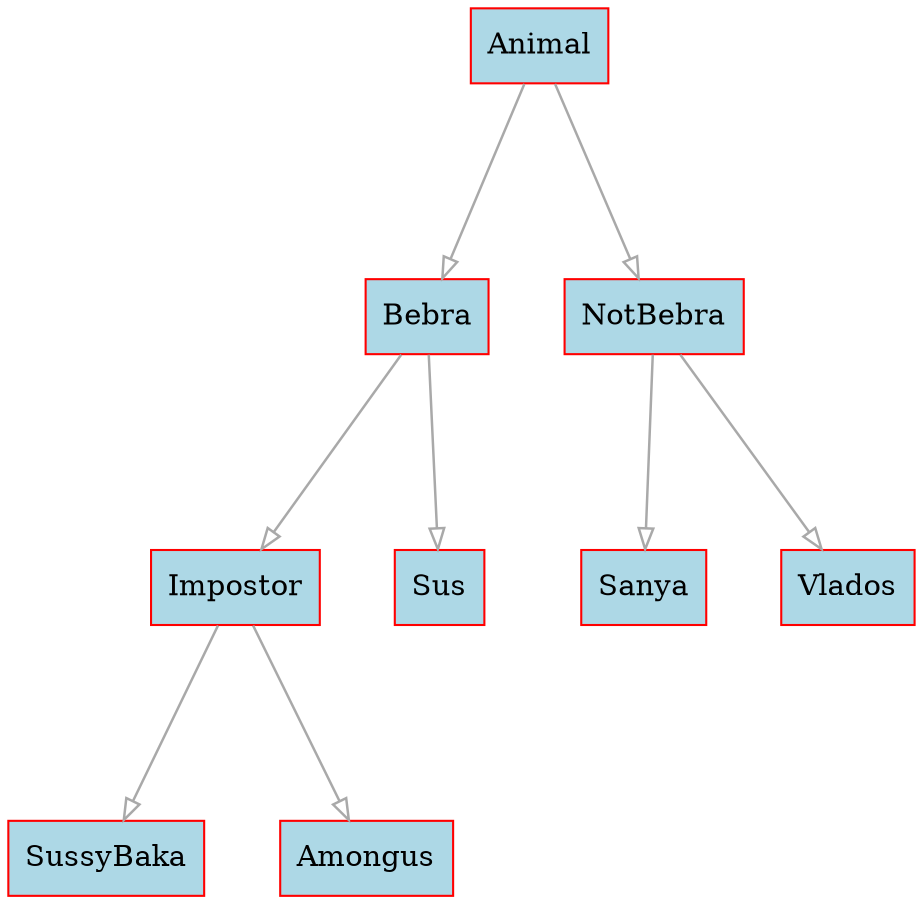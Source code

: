 
    digraph g {
        dpi      = 200;
        fontname = "Comic Sans MS";
        fontsize = 20;
        rankdir   =  TB;
        edge [color = darkgrey, arrowhead = onormal, arrowsize = 1, penwidth = 1.2]
        graph[fillcolor = lightgreen, ranksep = 1.3, nodesep = 0.5,
        style = "rounded, filled",color = green, penwidth = 2]

    Node00000242ea7e3f80[shape=rectangle, color="red", width=0.2, style="filled",fillcolor="lightblue", label="Animal"] 
 
Node00000242ea7e3940[shape=rectangle, color="red", width=0.2, style="filled",fillcolor="lightblue", label="Bebra"] 
 
Node00000242ea80e820[shape=rectangle, color="red", width=0.2, style="filled",fillcolor="lightblue", label="Impostor"] 
 
Node00000242ea80dd40[shape=rectangle, color="red", width=0.2, style="filled",fillcolor="lightblue", label="SussyBaka"] 
 
Node00000242ea7e3970[shape=rectangle, color="red", width=0.2, style="filled",fillcolor="lightblue", label="Amongus"] 
 
Node00000242e91b7b10[shape=rectangle, color="red", width=0.2, style="filled",fillcolor="lightblue", label="Sus"] 
 
Node00000242e91b7bb0[shape=rectangle, color="red", width=0.2, style="filled",fillcolor="lightblue", label="NotBebra"] 
 
Node00000242e91b7c50[shape=rectangle, color="red", width=0.2, style="filled",fillcolor="lightblue", label="Sanya"] 
 
Node00000242e91b7cf0[shape=rectangle, color="red", width=0.2, style="filled",fillcolor="lightblue", label="Vlados"] 
 
Node00000242ea7e3f80->Node00000242ea7e3940
Node00000242ea7e3940->Node00000242ea80e820
Node00000242ea80e820->Node00000242ea80dd40
Node00000242ea80e820->Node00000242ea7e3970
Node00000242ea7e3940->Node00000242e91b7b10
Node00000242ea7e3f80->Node00000242e91b7bb0
Node00000242e91b7bb0->Node00000242e91b7c50
Node00000242e91b7bb0->Node00000242e91b7cf0
}
